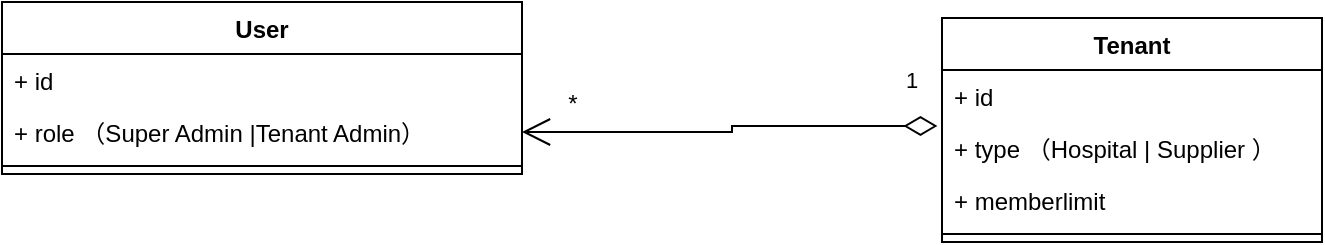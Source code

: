 <mxfile version="21.1.8" type="github" pages="2">
  <diagram name="第 1 页" id="IpfREJfzJLF9UYHMbDcO">
    <mxGraphModel dx="1242" dy="664" grid="1" gridSize="10" guides="1" tooltips="1" connect="1" arrows="1" fold="1" page="1" pageScale="1" pageWidth="827" pageHeight="1169" math="0" shadow="0">
      <root>
        <mxCell id="0" />
        <mxCell id="1" parent="0" />
        <mxCell id="g3dXIgTTnzBISHG4Q-Qh-1" value="User" style="swimlane;fontStyle=1;align=center;verticalAlign=top;childLayout=stackLayout;horizontal=1;startSize=26;horizontalStack=0;resizeParent=1;resizeParentMax=0;resizeLast=0;collapsible=1;marginBottom=0;whiteSpace=wrap;html=1;" vertex="1" parent="1">
          <mxGeometry x="40" y="192" width="260" height="86" as="geometry" />
        </mxCell>
        <mxCell id="g3dXIgTTnzBISHG4Q-Qh-10" value="+ id" style="text;strokeColor=none;fillColor=none;align=left;verticalAlign=top;spacingLeft=4;spacingRight=4;overflow=hidden;rotatable=0;points=[[0,0.5],[1,0.5]];portConstraint=eastwest;whiteSpace=wrap;html=1;" vertex="1" parent="g3dXIgTTnzBISHG4Q-Qh-1">
          <mxGeometry y="26" width="260" height="26" as="geometry" />
        </mxCell>
        <mxCell id="g3dXIgTTnzBISHG4Q-Qh-2" value="+ role （Super Admin |Tenant Admin）" style="text;strokeColor=none;fillColor=none;align=left;verticalAlign=top;spacingLeft=4;spacingRight=4;overflow=hidden;rotatable=0;points=[[0,0.5],[1,0.5]];portConstraint=eastwest;whiteSpace=wrap;html=1;" vertex="1" parent="g3dXIgTTnzBISHG4Q-Qh-1">
          <mxGeometry y="52" width="260" height="26" as="geometry" />
        </mxCell>
        <mxCell id="g3dXIgTTnzBISHG4Q-Qh-3" value="" style="line;strokeWidth=1;fillColor=none;align=left;verticalAlign=middle;spacingTop=-1;spacingLeft=3;spacingRight=3;rotatable=0;labelPosition=right;points=[];portConstraint=eastwest;strokeColor=inherit;" vertex="1" parent="g3dXIgTTnzBISHG4Q-Qh-1">
          <mxGeometry y="78" width="260" height="8" as="geometry" />
        </mxCell>
        <mxCell id="g3dXIgTTnzBISHG4Q-Qh-5" value="Tenant" style="swimlane;fontStyle=1;align=center;verticalAlign=top;childLayout=stackLayout;horizontal=1;startSize=26;horizontalStack=0;resizeParent=1;resizeParentMax=0;resizeLast=0;collapsible=1;marginBottom=0;whiteSpace=wrap;html=1;" vertex="1" parent="1">
          <mxGeometry x="510" y="200" width="190" height="112" as="geometry" />
        </mxCell>
        <mxCell id="g3dXIgTTnzBISHG4Q-Qh-6" value="+ id" style="text;strokeColor=none;fillColor=none;align=left;verticalAlign=top;spacingLeft=4;spacingRight=4;overflow=hidden;rotatable=0;points=[[0,0.5],[1,0.5]];portConstraint=eastwest;whiteSpace=wrap;html=1;" vertex="1" parent="g3dXIgTTnzBISHG4Q-Qh-5">
          <mxGeometry y="26" width="190" height="26" as="geometry" />
        </mxCell>
        <mxCell id="g3dXIgTTnzBISHG4Q-Qh-8" value="+ type （Hospital | Supplier ）&lt;br&gt;" style="text;strokeColor=none;fillColor=none;align=left;verticalAlign=top;spacingLeft=4;spacingRight=4;overflow=hidden;rotatable=0;points=[[0,0.5],[1,0.5]];portConstraint=eastwest;whiteSpace=wrap;html=1;" vertex="1" parent="g3dXIgTTnzBISHG4Q-Qh-5">
          <mxGeometry y="52" width="190" height="26" as="geometry" />
        </mxCell>
        <mxCell id="0KdIF7OGK9Y7DxMOyTef-1" value="+ memberlimit" style="text;strokeColor=none;fillColor=none;align=left;verticalAlign=top;spacingLeft=4;spacingRight=4;overflow=hidden;rotatable=0;points=[[0,0.5],[1,0.5]];portConstraint=eastwest;whiteSpace=wrap;html=1;" vertex="1" parent="g3dXIgTTnzBISHG4Q-Qh-5">
          <mxGeometry y="78" width="190" height="26" as="geometry" />
        </mxCell>
        <mxCell id="g3dXIgTTnzBISHG4Q-Qh-7" value="" style="line;strokeWidth=1;fillColor=none;align=left;verticalAlign=middle;spacingTop=-1;spacingLeft=3;spacingRight=3;rotatable=0;labelPosition=right;points=[];portConstraint=eastwest;strokeColor=inherit;" vertex="1" parent="g3dXIgTTnzBISHG4Q-Qh-5">
          <mxGeometry y="104" width="190" height="8" as="geometry" />
        </mxCell>
        <mxCell id="g3dXIgTTnzBISHG4Q-Qh-9" value="1" style="endArrow=open;html=1;endSize=12;startArrow=diamondThin;startSize=14;startFill=0;edgeStyle=orthogonalEdgeStyle;align=left;verticalAlign=bottom;rounded=0;exitX=-0.012;exitY=0.077;exitDx=0;exitDy=0;exitPerimeter=0;entryX=1;entryY=0.5;entryDx=0;entryDy=0;" edge="1" parent="1" source="g3dXIgTTnzBISHG4Q-Qh-8" target="g3dXIgTTnzBISHG4Q-Qh-2">
          <mxGeometry x="-0.829" y="-14" relative="1" as="geometry">
            <mxPoint x="340" y="400" as="sourcePoint" />
            <mxPoint x="500" y="400" as="targetPoint" />
            <mxPoint as="offset" />
          </mxGeometry>
        </mxCell>
        <mxCell id="g3dXIgTTnzBISHG4Q-Qh-12" value="*" style="text;html=1;align=center;verticalAlign=middle;resizable=0;points=[];autosize=1;strokeColor=none;fillColor=none;" vertex="1" parent="1">
          <mxGeometry x="310" y="228" width="30" height="30" as="geometry" />
        </mxCell>
      </root>
    </mxGraphModel>
  </diagram>
  <diagram id="HxN9F81p-y2soprBmGWr" name="第 2 页">
    <mxGraphModel dx="1242" dy="664" grid="1" gridSize="10" guides="1" tooltips="1" connect="1" arrows="1" fold="1" page="1" pageScale="1" pageWidth="827" pageHeight="1169" math="0" shadow="0">
      <root>
        <mxCell id="0" />
        <mxCell id="1" parent="0" />
        <mxCell id="rpK8To8k7lGh8PdINzmw-1" value="User" style="swimlane;fontStyle=1;align=center;verticalAlign=top;childLayout=stackLayout;horizontal=1;startSize=26;horizontalStack=0;resizeParent=1;resizeParentMax=0;resizeLast=0;collapsible=1;marginBottom=0;whiteSpace=wrap;html=1;" vertex="1" parent="1">
          <mxGeometry x="40" y="192" width="260" height="86" as="geometry" />
        </mxCell>
        <mxCell id="rpK8To8k7lGh8PdINzmw-2" value="+ id" style="text;strokeColor=none;fillColor=none;align=left;verticalAlign=top;spacingLeft=4;spacingRight=4;overflow=hidden;rotatable=0;points=[[0,0.5],[1,0.5]];portConstraint=eastwest;whiteSpace=wrap;html=1;" vertex="1" parent="rpK8To8k7lGh8PdINzmw-1">
          <mxGeometry y="26" width="260" height="26" as="geometry" />
        </mxCell>
        <mxCell id="rpK8To8k7lGh8PdINzmw-3" value="+ role （Super Admin |Tenant Admin）" style="text;strokeColor=none;fillColor=none;align=left;verticalAlign=top;spacingLeft=4;spacingRight=4;overflow=hidden;rotatable=0;points=[[0,0.5],[1,0.5]];portConstraint=eastwest;whiteSpace=wrap;html=1;" vertex="1" parent="rpK8To8k7lGh8PdINzmw-1">
          <mxGeometry y="52" width="260" height="26" as="geometry" />
        </mxCell>
        <mxCell id="rpK8To8k7lGh8PdINzmw-4" value="" style="line;strokeWidth=1;fillColor=none;align=left;verticalAlign=middle;spacingTop=-1;spacingLeft=3;spacingRight=3;rotatable=0;labelPosition=right;points=[];portConstraint=eastwest;strokeColor=inherit;" vertex="1" parent="rpK8To8k7lGh8PdINzmw-1">
          <mxGeometry y="78" width="260" height="8" as="geometry" />
        </mxCell>
      </root>
    </mxGraphModel>
  </diagram>
</mxfile>
